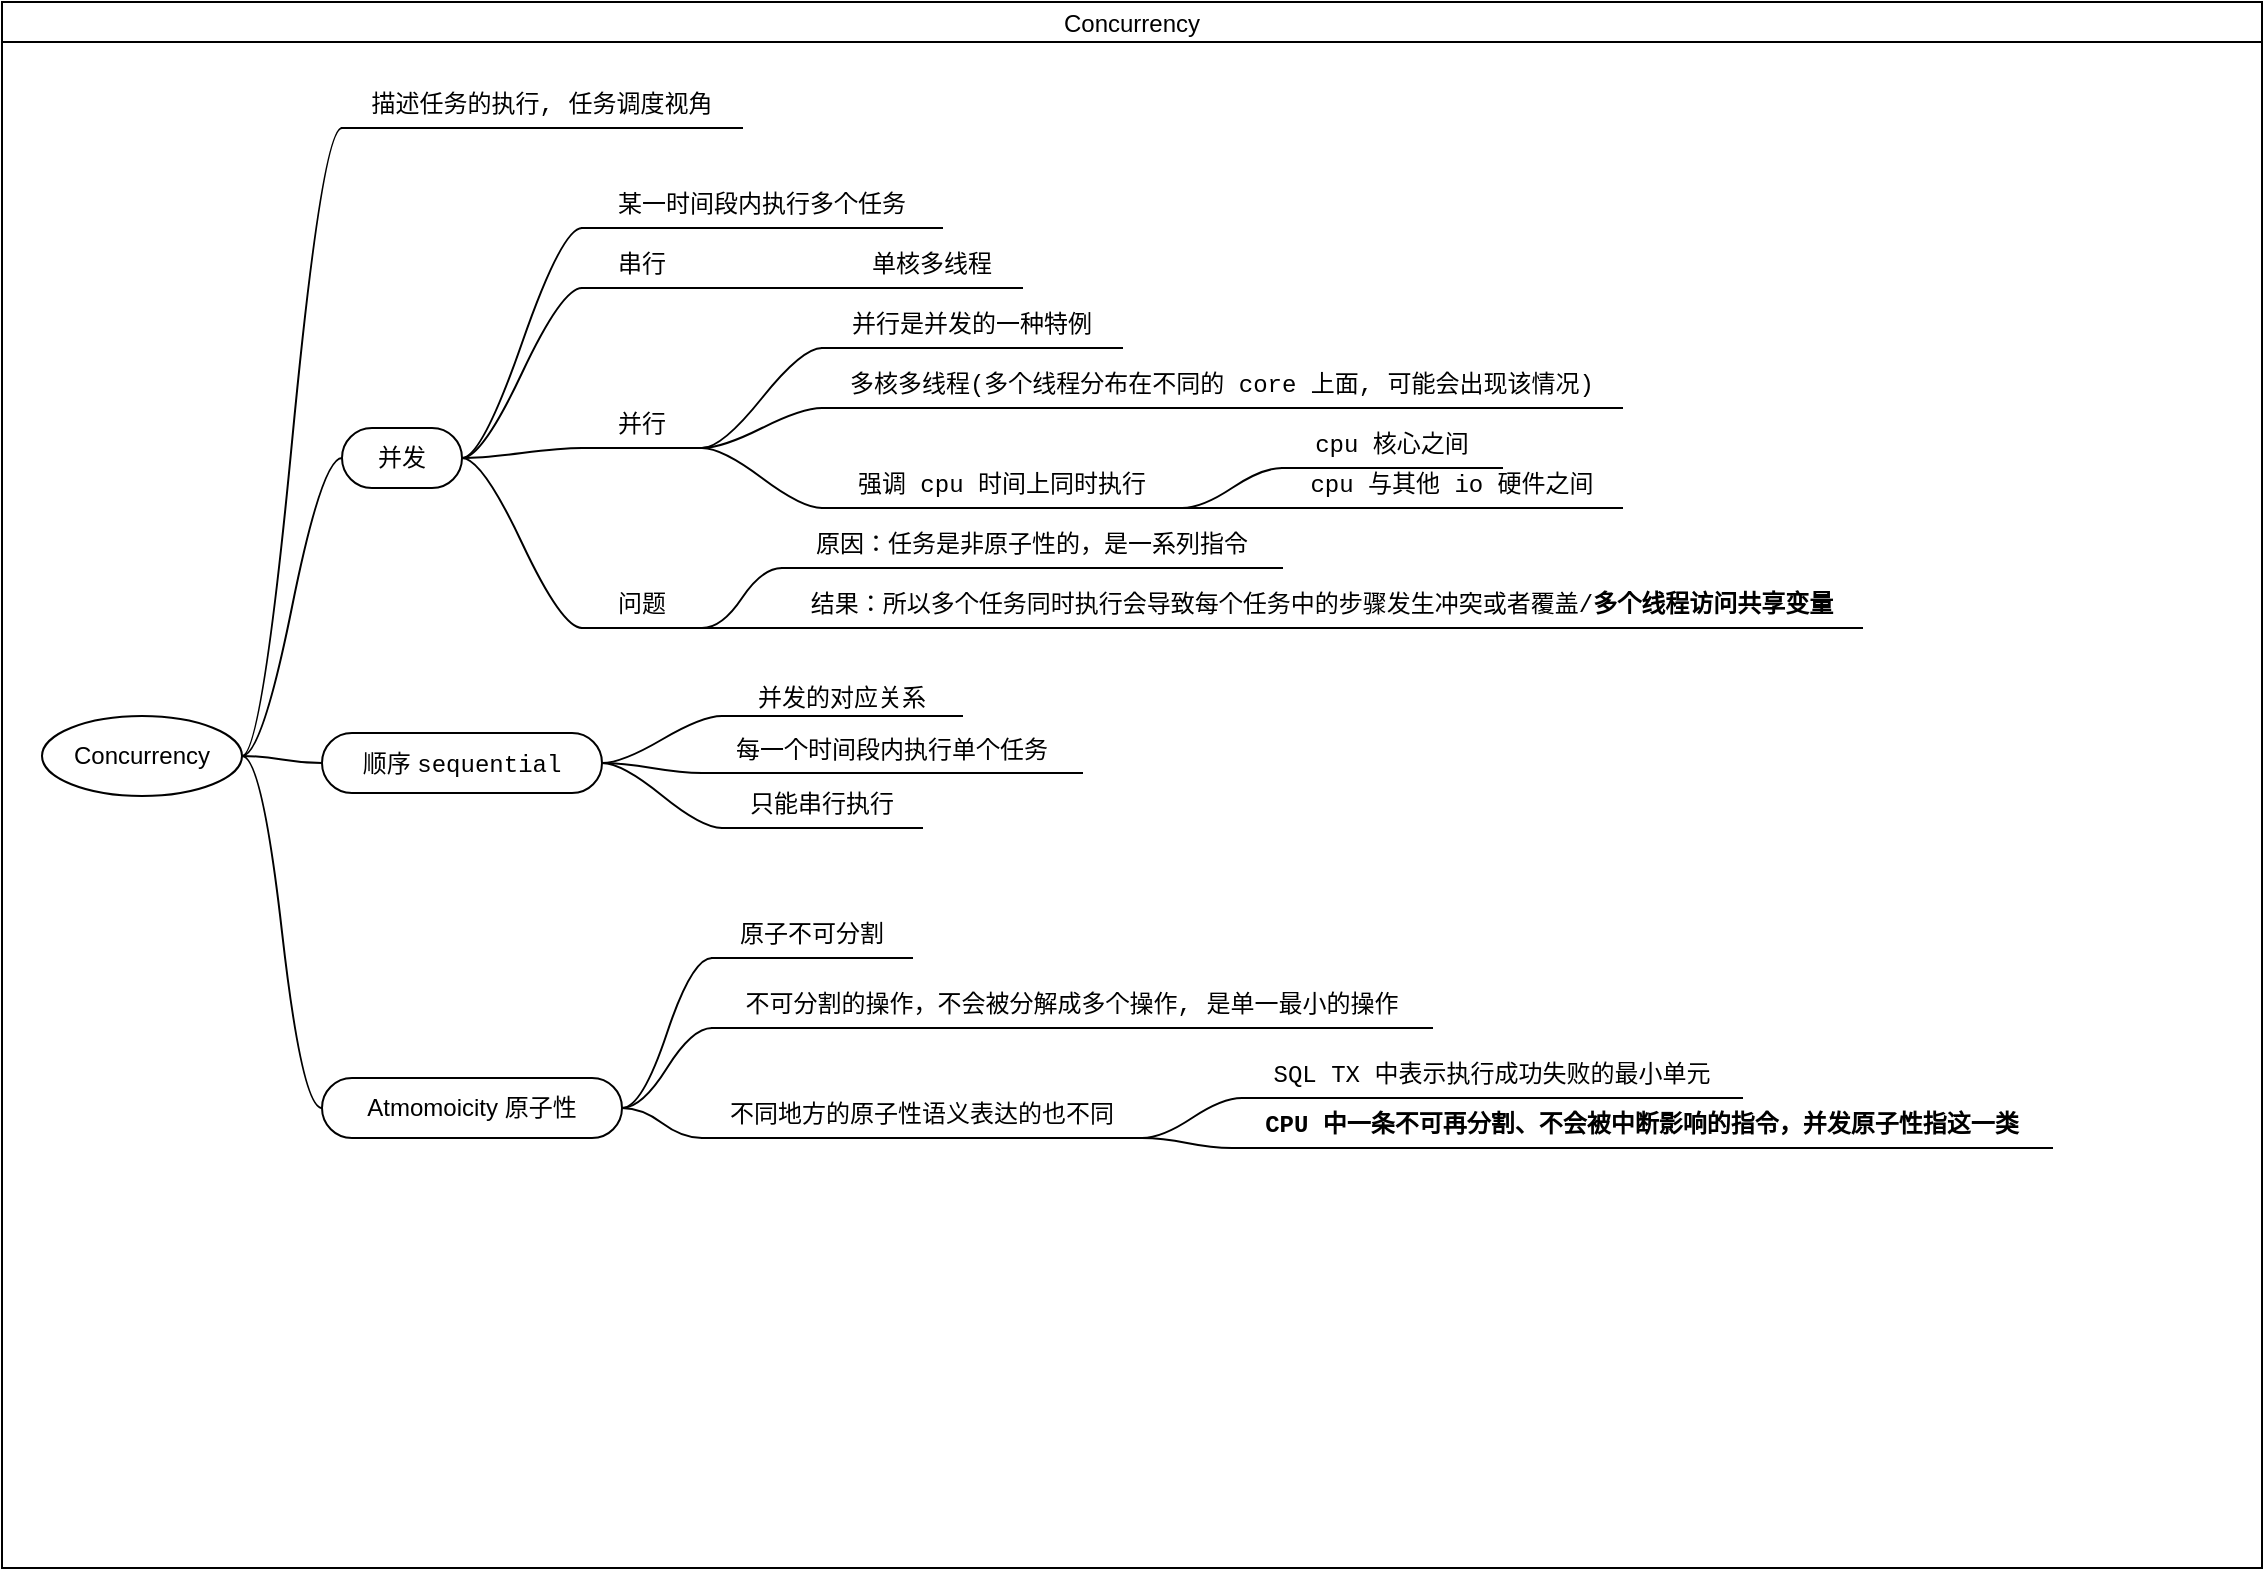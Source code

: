 <mxfile version="16.1.2" type="device" pages="2"><diagram id="rXS1irf4SJwAY1btE9op" name="Concurrency"><mxGraphModel dx="1106" dy="800" grid="1" gridSize="10" guides="1" tooltips="1" connect="1" arrows="1" fold="1" page="1" pageScale="1" pageWidth="1169" pageHeight="827" math="0" shadow="0"><root><mxCell id="0"/><mxCell id="1" parent="0"/><mxCell id="CkSzntCDOm6KkD8haUIH-1" value="Concurrency" style="swimlane;startSize=20;horizontal=1;containerType=tree;labelBackgroundColor=none;fontColor=default;fontSize=12;fontStyle=0" vertex="1" parent="1"><mxGeometry x="10" y="37" width="1130" height="783" as="geometry"/></mxCell><mxCell id="CkSzntCDOm6KkD8haUIH-2" value="" style="edgeStyle=entityRelationEdgeStyle;startArrow=none;endArrow=none;segment=10;curved=1;rounded=0;labelBackgroundColor=none;fontColor=default;fontSize=12;fontStyle=0" edge="1" parent="CkSzntCDOm6KkD8haUIH-1" source="CkSzntCDOm6KkD8haUIH-6" target="CkSzntCDOm6KkD8haUIH-7"><mxGeometry relative="1" as="geometry"/></mxCell><mxCell id="CkSzntCDOm6KkD8haUIH-4" value="" style="edgeStyle=entityRelationEdgeStyle;startArrow=none;endArrow=none;segment=10;curved=1;rounded=0;labelBackgroundColor=none;fontColor=default;fontSize=12;fontStyle=0" edge="1" parent="CkSzntCDOm6KkD8haUIH-1" source="CkSzntCDOm6KkD8haUIH-6" target="CkSzntCDOm6KkD8haUIH-9"><mxGeometry relative="1" as="geometry"/></mxCell><mxCell id="CkSzntCDOm6KkD8haUIH-6" value="&lt;span style=&quot;font-size: 12px;&quot;&gt;Concurrency&lt;/span&gt;" style="ellipse;whiteSpace=wrap;html=1;align=center;treeFolding=1;treeMoving=1;newEdgeStyle={&quot;edgeStyle&quot;:&quot;entityRelationEdgeStyle&quot;,&quot;startArrow&quot;:&quot;none&quot;,&quot;endArrow&quot;:&quot;none&quot;,&quot;segment&quot;:10,&quot;curved&quot;:1};labelBackgroundColor=none;fontColor=default;fontSize=12;fontStyle=0" vertex="1" parent="CkSzntCDOm6KkD8haUIH-1"><mxGeometry x="20" y="357" width="100" height="40" as="geometry"/></mxCell><mxCell id="CkSzntCDOm6KkD8haUIH-7" value="并发" style="whiteSpace=wrap;html=1;rounded=1;arcSize=50;align=center;verticalAlign=middle;strokeWidth=1;autosize=1;spacing=4;treeFolding=1;treeMoving=1;newEdgeStyle={&quot;edgeStyle&quot;:&quot;entityRelationEdgeStyle&quot;,&quot;startArrow&quot;:&quot;none&quot;,&quot;endArrow&quot;:&quot;none&quot;,&quot;segment&quot;:10,&quot;curved&quot;:1};labelBackgroundColor=none;fontColor=default;fontSize=12;fontStyle=0" vertex="1" parent="CkSzntCDOm6KkD8haUIH-1"><mxGeometry x="170" y="213" width="60" height="30" as="geometry"/></mxCell><mxCell id="CkSzntCDOm6KkD8haUIH-9" value="&lt;span style=&quot;font-size: 12px;&quot;&gt;Atmomoicity 原子性&lt;/span&gt;" style="whiteSpace=wrap;html=1;rounded=1;arcSize=50;align=center;verticalAlign=middle;strokeWidth=1;autosize=1;spacing=4;treeFolding=1;treeMoving=1;newEdgeStyle={&quot;edgeStyle&quot;:&quot;entityRelationEdgeStyle&quot;,&quot;startArrow&quot;:&quot;none&quot;,&quot;endArrow&quot;:&quot;none&quot;,&quot;segment&quot;:10,&quot;curved&quot;:1};labelBackgroundColor=none;fontColor=default;fontSize=12;fontStyle=0" vertex="1" parent="CkSzntCDOm6KkD8haUIH-1"><mxGeometry x="160" y="538" width="150" height="30" as="geometry"/></mxCell><mxCell id="ElvfNdYoaDVZG2uTHKyf-1" value="&lt;div style=&quot;font-family: menlo, monaco, &amp;quot;courier new&amp;quot;, monospace; line-height: 18px; font-size: 12px;&quot;&gt;描述任务的执行, 任务调度视角 &lt;/div&gt;" style="whiteSpace=wrap;html=1;shape=partialRectangle;top=0;left=0;bottom=1;right=0;points=[[0,1],[1,1]];fillColor=none;align=center;verticalAlign=bottom;routingCenterY=0.5;snapToPoint=1;recursiveResize=0;autosize=1;treeFolding=1;treeMoving=1;newEdgeStyle={&quot;edgeStyle&quot;:&quot;entityRelationEdgeStyle&quot;,&quot;startArrow&quot;:&quot;none&quot;,&quot;endArrow&quot;:&quot;none&quot;,&quot;segment&quot;:10,&quot;curved&quot;:1};labelBackgroundColor=none;fontColor=default;fontSize=12;fontStyle=0" vertex="1" parent="CkSzntCDOm6KkD8haUIH-1"><mxGeometry x="170" y="43" width="200" height="20" as="geometry"/></mxCell><mxCell id="ElvfNdYoaDVZG2uTHKyf-2" value="" style="edgeStyle=entityRelationEdgeStyle;startArrow=none;endArrow=none;segment=10;curved=1;rounded=0;exitX=1;exitY=0.5;exitDx=0;exitDy=0;labelBackgroundColor=none;fontColor=default;fontSize=12;fontStyle=0" edge="1" target="ElvfNdYoaDVZG2uTHKyf-1" parent="CkSzntCDOm6KkD8haUIH-1" source="CkSzntCDOm6KkD8haUIH-6"><mxGeometry relative="1" as="geometry"><mxPoint x="430" y="80" as="sourcePoint"/></mxGeometry></mxCell><mxCell id="ElvfNdYoaDVZG2uTHKyf-9" value="&lt;div style=&quot;font-family: menlo, monaco, &amp;quot;courier new&amp;quot;, monospace; line-height: 18px; font-size: 12px;&quot;&gt;原子不可分割 &lt;/div&gt;" style="whiteSpace=wrap;html=1;shape=partialRectangle;top=0;left=0;bottom=1;right=0;points=[[0,1],[1,1]];fillColor=none;align=center;verticalAlign=bottom;routingCenterY=0.5;snapToPoint=1;recursiveResize=0;autosize=1;treeFolding=1;treeMoving=1;newEdgeStyle={&quot;edgeStyle&quot;:&quot;entityRelationEdgeStyle&quot;,&quot;startArrow&quot;:&quot;none&quot;,&quot;endArrow&quot;:&quot;none&quot;,&quot;segment&quot;:10,&quot;curved&quot;:1};labelBackgroundColor=none;fontColor=default;fontSize=12;fontStyle=0" vertex="1" parent="CkSzntCDOm6KkD8haUIH-1"><mxGeometry x="355" y="458" width="100" height="20" as="geometry"/></mxCell><mxCell id="ElvfNdYoaDVZG2uTHKyf-10" value="" style="edgeStyle=entityRelationEdgeStyle;startArrow=none;endArrow=none;segment=10;curved=1;rounded=0;labelBackgroundColor=none;fontColor=default;fontSize=12;fontStyle=0" edge="1" target="ElvfNdYoaDVZG2uTHKyf-9" parent="CkSzntCDOm6KkD8haUIH-1" source="CkSzntCDOm6KkD8haUIH-9"><mxGeometry relative="1" as="geometry"><mxPoint x="500" y="513" as="sourcePoint"/></mxGeometry></mxCell><mxCell id="ElvfNdYoaDVZG2uTHKyf-11" value="" style="edgeStyle=entityRelationEdgeStyle;startArrow=none;endArrow=none;segment=10;curved=1;rounded=0;labelBackgroundColor=none;fontColor=default;fontSize=12;fontStyle=0" edge="1" target="ElvfNdYoaDVZG2uTHKyf-12" source="CkSzntCDOm6KkD8haUIH-9" parent="CkSzntCDOm6KkD8haUIH-1"><mxGeometry relative="1" as="geometry"><mxPoint x="530" y="520" as="sourcePoint"/></mxGeometry></mxCell><mxCell id="ElvfNdYoaDVZG2uTHKyf-12" value="&lt;div style=&quot;font-family: &amp;#34;menlo&amp;#34; , &amp;#34;monaco&amp;#34; , &amp;#34;courier new&amp;#34; , monospace ; line-height: 18px ; font-size: 12px&quot;&gt;&lt;div style=&quot;font-family: &amp;#34;menlo&amp;#34; , &amp;#34;monaco&amp;#34; , &amp;#34;courier new&amp;#34; , monospace ; line-height: 18px ; font-size: 12px&quot;&gt;不可分割的操作，&lt;span style=&quot;font-family: &amp;#34;menlo&amp;#34; , &amp;#34;monaco&amp;#34; , &amp;#34;courier new&amp;#34; , monospace ; font-size: 12px&quot;&gt;不会被分解成多个操作, 是单一最小的操作&lt;/span&gt;&lt;/div&gt;&lt;/div&gt;" style="whiteSpace=wrap;html=1;shape=partialRectangle;top=0;left=0;bottom=1;right=0;points=[[0,1],[1,1]];fillColor=none;align=center;verticalAlign=bottom;routingCenterY=0.5;snapToPoint=1;recursiveResize=0;autosize=1;treeFolding=1;treeMoving=1;newEdgeStyle={&quot;edgeStyle&quot;:&quot;entityRelationEdgeStyle&quot;,&quot;startArrow&quot;:&quot;none&quot;,&quot;endArrow&quot;:&quot;none&quot;,&quot;segment&quot;:10,&quot;curved&quot;:1};labelBackgroundColor=none;fontColor=default;fontSize=12;fontStyle=0" vertex="1" parent="CkSzntCDOm6KkD8haUIH-1"><mxGeometry x="355" y="493" width="360" height="20" as="geometry"/></mxCell><mxCell id="ElvfNdYoaDVZG2uTHKyf-15" value="" style="edgeStyle=entityRelationEdgeStyle;startArrow=none;endArrow=none;segment=10;curved=1;rounded=0;labelBackgroundColor=none;fontColor=default;fontSize=12;fontStyle=0" edge="1" target="ElvfNdYoaDVZG2uTHKyf-16" source="CkSzntCDOm6KkD8haUIH-9" parent="CkSzntCDOm6KkD8haUIH-1"><mxGeometry relative="1" as="geometry"><mxPoint x="530" y="520" as="sourcePoint"/></mxGeometry></mxCell><mxCell id="ElvfNdYoaDVZG2uTHKyf-16" value="&lt;div style=&quot;font-family: menlo, monaco, &amp;quot;courier new&amp;quot;, monospace; line-height: 18px; font-size: 12px;&quot;&gt;&lt;div style=&quot;font-family: menlo, monaco, &amp;quot;courier new&amp;quot;, monospace; line-height: 18px; font-size: 12px;&quot;&gt;不同地方的原子性语义表达的也不同&lt;/div&gt;&lt;/div&gt;" style="whiteSpace=wrap;html=1;shape=partialRectangle;top=0;left=0;bottom=1;right=0;points=[[0,1],[1,1]];fillColor=none;align=center;verticalAlign=bottom;routingCenterY=0.5;snapToPoint=1;recursiveResize=0;autosize=1;treeFolding=1;treeMoving=1;newEdgeStyle={&quot;edgeStyle&quot;:&quot;entityRelationEdgeStyle&quot;,&quot;startArrow&quot;:&quot;none&quot;,&quot;endArrow&quot;:&quot;none&quot;,&quot;segment&quot;:10,&quot;curved&quot;:1};labelBackgroundColor=none;fontColor=default;fontSize=12;fontStyle=0" vertex="1" parent="CkSzntCDOm6KkD8haUIH-1"><mxGeometry x="350" y="548" width="220" height="20" as="geometry"/></mxCell><mxCell id="ElvfNdYoaDVZG2uTHKyf-17" value="" style="edgeStyle=entityRelationEdgeStyle;startArrow=none;endArrow=none;segment=10;curved=1;rounded=0;labelBackgroundColor=none;fontColor=default;fontSize=12;fontStyle=0" edge="1" target="ElvfNdYoaDVZG2uTHKyf-18" source="ElvfNdYoaDVZG2uTHKyf-16" parent="CkSzntCDOm6KkD8haUIH-1"><mxGeometry relative="1" as="geometry"><mxPoint x="530" y="520" as="sourcePoint"/></mxGeometry></mxCell><mxCell id="ElvfNdYoaDVZG2uTHKyf-18" value="&lt;div style=&quot;font-family: menlo, monaco, &amp;quot;courier new&amp;quot;, monospace; line-height: 18px; font-size: 12px;&quot;&gt;&lt;div style=&quot;font-family: menlo, monaco, &amp;quot;courier new&amp;quot;, monospace; line-height: 18px; font-size: 12px;&quot;&gt;SQL TX 中表示执行成功失败的最小单元&lt;/div&gt;&lt;/div&gt;" style="whiteSpace=wrap;html=1;shape=partialRectangle;top=0;left=0;bottom=1;right=0;points=[[0,1],[1,1]];fillColor=none;align=center;verticalAlign=bottom;routingCenterY=0.5;snapToPoint=1;recursiveResize=0;autosize=1;treeFolding=1;treeMoving=1;newEdgeStyle={&quot;edgeStyle&quot;:&quot;entityRelationEdgeStyle&quot;,&quot;startArrow&quot;:&quot;none&quot;,&quot;endArrow&quot;:&quot;none&quot;,&quot;segment&quot;:10,&quot;curved&quot;:1};labelBackgroundColor=none;fontColor=default;fontSize=12;fontStyle=0" vertex="1" parent="CkSzntCDOm6KkD8haUIH-1"><mxGeometry x="620" y="528" width="250" height="20" as="geometry"/></mxCell><mxCell id="ElvfNdYoaDVZG2uTHKyf-19" value="" style="edgeStyle=entityRelationEdgeStyle;startArrow=none;endArrow=none;segment=10;curved=1;rounded=0;labelBackgroundColor=none;fontColor=default;fontSize=12;fontStyle=0" edge="1" target="ElvfNdYoaDVZG2uTHKyf-20" source="ElvfNdYoaDVZG2uTHKyf-16" parent="CkSzntCDOm6KkD8haUIH-1"><mxGeometry relative="1" as="geometry"><mxPoint x="800" y="555" as="sourcePoint"/></mxGeometry></mxCell><mxCell id="ElvfNdYoaDVZG2uTHKyf-20" value="&lt;div style=&quot;font-family: &amp;quot;menlo&amp;quot; , &amp;quot;monaco&amp;quot; , &amp;quot;courier new&amp;quot; , monospace ; line-height: 18px ; font-size: 12px&quot;&gt;&lt;div style=&quot;font-family: &amp;quot;menlo&amp;quot; , &amp;quot;monaco&amp;quot; , &amp;quot;courier new&amp;quot; , monospace ; line-height: 18px ; font-size: 12px&quot;&gt;&lt;span style=&quot;font-size: 12px&quot;&gt;CPU 中一条不可再分割、不会被中断影响的指令，并发原子性指这一类&lt;/span&gt;&lt;br style=&quot;font-size: 12px&quot;&gt;&lt;/div&gt;&lt;/div&gt;" style="whiteSpace=wrap;html=1;shape=partialRectangle;top=0;left=0;bottom=1;right=0;points=[[0,1],[1,1]];fillColor=none;align=center;verticalAlign=bottom;routingCenterY=0.5;snapToPoint=1;recursiveResize=0;autosize=1;treeFolding=1;treeMoving=1;newEdgeStyle={&quot;edgeStyle&quot;:&quot;entityRelationEdgeStyle&quot;,&quot;startArrow&quot;:&quot;none&quot;,&quot;endArrow&quot;:&quot;none&quot;,&quot;segment&quot;:10,&quot;curved&quot;:1};labelBackgroundColor=none;fontColor=default;fontSize=12;fontStyle=1" vertex="1" parent="CkSzntCDOm6KkD8haUIH-1"><mxGeometry x="615" y="553" width="410" height="20" as="geometry"/></mxCell><mxCell id="ElvfNdYoaDVZG2uTHKyf-21" value="" style="edgeStyle=entityRelationEdgeStyle;startArrow=none;endArrow=none;segment=10;curved=1;rounded=0;labelBackgroundColor=none;fontColor=default;fontSize=12;fontStyle=0" edge="1" target="ElvfNdYoaDVZG2uTHKyf-22" source="CkSzntCDOm6KkD8haUIH-7" parent="CkSzntCDOm6KkD8haUIH-1"><mxGeometry relative="1" as="geometry"><mxPoint x="460" y="112" as="sourcePoint"/></mxGeometry></mxCell><mxCell id="ElvfNdYoaDVZG2uTHKyf-22" value="&lt;div style=&quot;font-family: menlo, monaco, &amp;quot;courier new&amp;quot;, monospace; line-height: 18px; font-size: 12px;&quot;&gt;&lt;div style=&quot;font-family: menlo, monaco, &amp;quot;courier new&amp;quot;, monospace; line-height: 18px; font-size: 12px;&quot;&gt;&lt;div style=&quot;font-family: menlo, monaco, &amp;quot;courier new&amp;quot;, monospace; line-height: 18px; font-size: 12px;&quot;&gt;&lt;div style=&quot;font-family: menlo, monaco, &amp;quot;courier new&amp;quot;, monospace; line-height: 18px; font-size: 12px;&quot;&gt;某一时间段内执行多个任务&lt;/div&gt;&lt;/div&gt;&lt;/div&gt;&lt;/div&gt;" style="whiteSpace=wrap;html=1;shape=partialRectangle;top=0;left=0;bottom=1;right=0;points=[[0,1],[1,1]];fillColor=none;align=center;verticalAlign=bottom;routingCenterY=0.5;snapToPoint=1;recursiveResize=0;autosize=1;treeFolding=1;treeMoving=1;newEdgeStyle={&quot;edgeStyle&quot;:&quot;entityRelationEdgeStyle&quot;,&quot;startArrow&quot;:&quot;none&quot;,&quot;endArrow&quot;:&quot;none&quot;,&quot;segment&quot;:10,&quot;curved&quot;:1};labelBackgroundColor=none;fontColor=default;fontSize=12;fontStyle=0" vertex="1" parent="CkSzntCDOm6KkD8haUIH-1"><mxGeometry x="290" y="93" width="180" height="20" as="geometry"/></mxCell><mxCell id="ElvfNdYoaDVZG2uTHKyf-23" value="" style="edgeStyle=entityRelationEdgeStyle;startArrow=none;endArrow=none;segment=10;curved=1;rounded=0;labelBackgroundColor=none;fontColor=default;fontSize=12;fontStyle=0" edge="1" target="ElvfNdYoaDVZG2uTHKyf-24" source="CkSzntCDOm6KkD8haUIH-7" parent="CkSzntCDOm6KkD8haUIH-1"><mxGeometry relative="1" as="geometry"><mxPoint x="460" y="112" as="sourcePoint"/></mxGeometry></mxCell><mxCell id="ElvfNdYoaDVZG2uTHKyf-24" value="&lt;div style=&quot;font-family: menlo, monaco, &amp;quot;courier new&amp;quot;, monospace; line-height: 18px; font-size: 12px;&quot;&gt;&lt;div style=&quot;font-family: menlo, monaco, &amp;quot;courier new&amp;quot;, monospace; line-height: 18px; font-size: 12px;&quot;&gt;&lt;div style=&quot;font-family: menlo, monaco, &amp;quot;courier new&amp;quot;, monospace; line-height: 18px; font-size: 12px;&quot;&gt;&lt;div style=&quot;font-family: menlo, monaco, &amp;quot;courier new&amp;quot;, monospace; line-height: 18px; font-size: 12px;&quot;&gt; 并行&lt;/div&gt;&lt;/div&gt;&lt;/div&gt;&lt;/div&gt;" style="whiteSpace=wrap;html=1;shape=partialRectangle;top=0;left=0;bottom=1;right=0;points=[[0,1],[1,1]];fillColor=none;align=center;verticalAlign=bottom;routingCenterY=0.5;snapToPoint=1;recursiveResize=0;autosize=1;treeFolding=1;treeMoving=1;newEdgeStyle={&quot;edgeStyle&quot;:&quot;entityRelationEdgeStyle&quot;,&quot;startArrow&quot;:&quot;none&quot;,&quot;endArrow&quot;:&quot;none&quot;,&quot;segment&quot;:10,&quot;curved&quot;:1};labelBackgroundColor=none;fontColor=default;fontSize=12;fontStyle=0" vertex="1" parent="CkSzntCDOm6KkD8haUIH-1"><mxGeometry x="290" y="203" width="60" height="20" as="geometry"/></mxCell><mxCell id="ElvfNdYoaDVZG2uTHKyf-25" value="" style="edgeStyle=entityRelationEdgeStyle;startArrow=none;endArrow=none;segment=10;curved=1;rounded=0;labelBackgroundColor=none;fontColor=default;fontSize=12;fontStyle=0" edge="1" target="ElvfNdYoaDVZG2uTHKyf-26" source="ElvfNdYoaDVZG2uTHKyf-24" parent="CkSzntCDOm6KkD8haUIH-1"><mxGeometry relative="1" as="geometry"><mxPoint x="460" y="112" as="sourcePoint"/></mxGeometry></mxCell><mxCell id="ElvfNdYoaDVZG2uTHKyf-26" value="&lt;div style=&quot;font-family: menlo, monaco, &amp;quot;courier new&amp;quot;, monospace; line-height: 18px; font-size: 12px;&quot;&gt;&lt;div style=&quot;font-family: menlo, monaco, &amp;quot;courier new&amp;quot;, monospace; line-height: 18px; font-size: 12px;&quot;&gt;&lt;div style=&quot;font-family: menlo, monaco, &amp;quot;courier new&amp;quot;, monospace; line-height: 18px; font-size: 12px;&quot;&gt;&lt;div style=&quot;font-family: menlo, monaco, &amp;quot;courier new&amp;quot;, monospace; line-height: 18px; font-size: 12px;&quot;&gt; 并行是并发的一种特例&lt;/div&gt;&lt;/div&gt;&lt;/div&gt;&lt;/div&gt;" style="whiteSpace=wrap;html=1;shape=partialRectangle;top=0;left=0;bottom=1;right=0;points=[[0,1],[1,1]];fillColor=none;align=center;verticalAlign=bottom;routingCenterY=0.5;snapToPoint=1;recursiveResize=0;autosize=1;treeFolding=1;treeMoving=1;newEdgeStyle={&quot;edgeStyle&quot;:&quot;entityRelationEdgeStyle&quot;,&quot;startArrow&quot;:&quot;none&quot;,&quot;endArrow&quot;:&quot;none&quot;,&quot;segment&quot;:10,&quot;curved&quot;:1};labelBackgroundColor=none;fontColor=default;fontSize=12;fontStyle=0" vertex="1" parent="CkSzntCDOm6KkD8haUIH-1"><mxGeometry x="410" y="153" width="150" height="20" as="geometry"/></mxCell><mxCell id="ElvfNdYoaDVZG2uTHKyf-27" value="" style="edgeStyle=entityRelationEdgeStyle;startArrow=none;endArrow=none;segment=10;curved=1;rounded=0;labelBackgroundColor=none;fontColor=default;fontSize=12;fontStyle=0" edge="1" target="ElvfNdYoaDVZG2uTHKyf-28" source="CkSzntCDOm6KkD8haUIH-6" parent="CkSzntCDOm6KkD8haUIH-1"><mxGeometry relative="1" as="geometry"><mxPoint x="300" y="432" as="sourcePoint"/></mxGeometry></mxCell><mxCell id="ElvfNdYoaDVZG2uTHKyf-28" value="顺序&amp;nbsp;&lt;span style=&quot;font-family: menlo, monaco, &amp;quot;courier new&amp;quot;, monospace; font-size: 12px;&quot;&gt;sequential&lt;/span&gt;" style="whiteSpace=wrap;html=1;rounded=1;arcSize=50;align=center;verticalAlign=middle;strokeWidth=1;autosize=1;spacing=4;treeFolding=1;treeMoving=1;newEdgeStyle={&quot;edgeStyle&quot;:&quot;entityRelationEdgeStyle&quot;,&quot;startArrow&quot;:&quot;none&quot;,&quot;endArrow&quot;:&quot;none&quot;,&quot;segment&quot;:10,&quot;curved&quot;:1};labelBackgroundColor=none;fontColor=default;fontSize=12;fontStyle=0" vertex="1" parent="CkSzntCDOm6KkD8haUIH-1"><mxGeometry x="160" y="365.5" width="140" height="30" as="geometry"/></mxCell><mxCell id="ElvfNdYoaDVZG2uTHKyf-31" value="并发的对应关系" style="whiteSpace=wrap;html=1;shape=partialRectangle;top=0;left=0;bottom=1;right=0;points=[[0,1],[1,1]];fillColor=none;align=center;verticalAlign=bottom;routingCenterY=0.5;snapToPoint=1;recursiveResize=0;autosize=1;treeFolding=1;treeMoving=1;newEdgeStyle={&quot;edgeStyle&quot;:&quot;entityRelationEdgeStyle&quot;,&quot;startArrow&quot;:&quot;none&quot;,&quot;endArrow&quot;:&quot;none&quot;,&quot;segment&quot;:10,&quot;curved&quot;:1};labelBackgroundColor=none;fontColor=default;fontSize=12;fontStyle=0" vertex="1" parent="CkSzntCDOm6KkD8haUIH-1"><mxGeometry x="360" y="337" width="120" height="20" as="geometry"/></mxCell><mxCell id="ElvfNdYoaDVZG2uTHKyf-32" value="" style="edgeStyle=entityRelationEdgeStyle;startArrow=none;endArrow=none;segment=10;curved=1;rounded=0;labelBackgroundColor=none;fontColor=default;fontSize=12;fontStyle=0" edge="1" target="ElvfNdYoaDVZG2uTHKyf-31" parent="CkSzntCDOm6KkD8haUIH-1" source="ElvfNdYoaDVZG2uTHKyf-28"><mxGeometry relative="1" as="geometry"><mxPoint x="510" y="298" as="sourcePoint"/></mxGeometry></mxCell><mxCell id="ElvfNdYoaDVZG2uTHKyf-35" value="" style="edgeStyle=entityRelationEdgeStyle;startArrow=none;endArrow=none;segment=10;curved=1;rounded=0;labelBackgroundColor=none;fontColor=default;fontSize=12;fontStyle=0" edge="1" target="ElvfNdYoaDVZG2uTHKyf-36" source="ElvfNdYoaDVZG2uTHKyf-28" parent="CkSzntCDOm6KkD8haUIH-1"><mxGeometry relative="1" as="geometry"><mxPoint x="540" y="305" as="sourcePoint"/></mxGeometry></mxCell><mxCell id="ElvfNdYoaDVZG2uTHKyf-36" value="&lt;div style=&quot;font-family: menlo, monaco, &amp;quot;courier new&amp;quot;, monospace; line-height: 18px; font-size: 12px;&quot;&gt;每一个时间段内执行单个任务&lt;/div&gt;" style="whiteSpace=wrap;html=1;shape=partialRectangle;top=0;left=0;bottom=1;right=0;points=[[0,1],[1,1]];fillColor=none;align=center;verticalAlign=bottom;routingCenterY=0.5;snapToPoint=1;recursiveResize=0;autosize=1;treeFolding=1;treeMoving=1;newEdgeStyle={&quot;edgeStyle&quot;:&quot;entityRelationEdgeStyle&quot;,&quot;startArrow&quot;:&quot;none&quot;,&quot;endArrow&quot;:&quot;none&quot;,&quot;segment&quot;:10,&quot;curved&quot;:1};labelBackgroundColor=none;fontColor=default;fontSize=12;fontStyle=0" vertex="1" parent="CkSzntCDOm6KkD8haUIH-1"><mxGeometry x="350" y="365.5" width="190" height="20" as="geometry"/></mxCell><mxCell id="ElvfNdYoaDVZG2uTHKyf-37" value="" style="edgeStyle=entityRelationEdgeStyle;startArrow=none;endArrow=none;segment=10;curved=1;rounded=0;labelBackgroundColor=none;fontColor=default;fontSize=12;fontStyle=0" edge="1" target="ElvfNdYoaDVZG2uTHKyf-38" source="ElvfNdYoaDVZG2uTHKyf-28" parent="CkSzntCDOm6KkD8haUIH-1"><mxGeometry relative="1" as="geometry"><mxPoint x="540" y="305" as="sourcePoint"/></mxGeometry></mxCell><mxCell id="ElvfNdYoaDVZG2uTHKyf-38" value="&lt;div style=&quot;font-family: menlo, monaco, &amp;quot;courier new&amp;quot;, monospace; line-height: 18px; font-size: 12px;&quot;&gt;&lt;div style=&quot;font-family: menlo, monaco, &amp;quot;courier new&amp;quot;, monospace; line-height: 18px; font-size: 12px;&quot;&gt;只能串行执行&lt;/div&gt;&lt;/div&gt;" style="whiteSpace=wrap;html=1;shape=partialRectangle;top=0;left=0;bottom=1;right=0;points=[[0,1],[1,1]];fillColor=none;align=center;verticalAlign=bottom;routingCenterY=0.5;snapToPoint=1;recursiveResize=0;autosize=1;treeFolding=1;treeMoving=1;newEdgeStyle={&quot;edgeStyle&quot;:&quot;entityRelationEdgeStyle&quot;,&quot;startArrow&quot;:&quot;none&quot;,&quot;endArrow&quot;:&quot;none&quot;,&quot;segment&quot;:10,&quot;curved&quot;:1};labelBackgroundColor=none;fontColor=default;fontSize=12;fontStyle=0" vertex="1" parent="CkSzntCDOm6KkD8haUIH-1"><mxGeometry x="360" y="393" width="100" height="20" as="geometry"/></mxCell><mxCell id="ElvfNdYoaDVZG2uTHKyf-39" value="" style="edgeStyle=entityRelationEdgeStyle;startArrow=none;endArrow=none;segment=10;curved=1;rounded=0;labelBackgroundColor=none;fontColor=default;fontSize=12;fontStyle=0" edge="1" target="ElvfNdYoaDVZG2uTHKyf-40" source="CkSzntCDOm6KkD8haUIH-7" parent="CkSzntCDOm6KkD8haUIH-1"><mxGeometry relative="1" as="geometry"><mxPoint x="460" y="112" as="sourcePoint"/></mxGeometry></mxCell><mxCell id="ElvfNdYoaDVZG2uTHKyf-40" value="&lt;div style=&quot;font-family: menlo, monaco, &amp;quot;courier new&amp;quot;, monospace; line-height: 18px; font-size: 12px;&quot;&gt;&lt;div style=&quot;font-family: menlo, monaco, &amp;quot;courier new&amp;quot;, monospace; line-height: 18px; font-size: 12px;&quot;&gt;&lt;div style=&quot;font-family: menlo, monaco, &amp;quot;courier new&amp;quot;, monospace; line-height: 18px; font-size: 12px;&quot;&gt;&lt;div style=&quot;font-family: menlo, monaco, &amp;quot;courier new&amp;quot;, monospace; line-height: 18px; font-size: 12px;&quot;&gt; 问题&lt;/div&gt;&lt;/div&gt;&lt;/div&gt;&lt;/div&gt;" style="whiteSpace=wrap;html=1;shape=partialRectangle;top=0;left=0;bottom=1;right=0;points=[[0,1],[1,1]];fillColor=none;align=center;verticalAlign=bottom;routingCenterY=0.5;snapToPoint=1;recursiveResize=0;autosize=1;treeFolding=1;treeMoving=1;newEdgeStyle={&quot;edgeStyle&quot;:&quot;entityRelationEdgeStyle&quot;,&quot;startArrow&quot;:&quot;none&quot;,&quot;endArrow&quot;:&quot;none&quot;,&quot;segment&quot;:10,&quot;curved&quot;:1};labelBackgroundColor=none;fontColor=default;fontSize=12;fontStyle=0" vertex="1" parent="CkSzntCDOm6KkD8haUIH-1"><mxGeometry x="290" y="293" width="60" height="20" as="geometry"/></mxCell><mxCell id="ElvfNdYoaDVZG2uTHKyf-41" value="" style="edgeStyle=entityRelationEdgeStyle;startArrow=none;endArrow=none;segment=10;curved=1;rounded=0;labelBackgroundColor=none;fontColor=default;fontSize=12;fontStyle=0" edge="1" target="ElvfNdYoaDVZG2uTHKyf-42" source="ElvfNdYoaDVZG2uTHKyf-40" parent="CkSzntCDOm6KkD8haUIH-1"><mxGeometry relative="1" as="geometry"><mxPoint x="460" y="112" as="sourcePoint"/></mxGeometry></mxCell><mxCell id="ElvfNdYoaDVZG2uTHKyf-42" value="&lt;div style=&quot;font-family: menlo, monaco, &amp;quot;courier new&amp;quot;, monospace; line-height: 18px; font-size: 12px;&quot;&gt;&lt;div style=&quot;font-family: menlo, monaco, &amp;quot;courier new&amp;quot;, monospace; line-height: 18px; font-size: 12px;&quot;&gt;&lt;div style=&quot;font-family: menlo, monaco, &amp;quot;courier new&amp;quot;, monospace; line-height: 18px; font-size: 12px;&quot;&gt;&lt;div style=&quot;font-family: menlo, monaco, &amp;quot;courier new&amp;quot;, monospace; line-height: 18px; font-size: 12px;&quot;&gt;原因：任务是非原子性的，是一系列指令&lt;/div&gt;&lt;/div&gt;&lt;/div&gt;&lt;/div&gt;" style="whiteSpace=wrap;html=1;shape=partialRectangle;top=0;left=0;bottom=1;right=0;points=[[0,1],[1,1]];fillColor=none;align=center;verticalAlign=bottom;routingCenterY=0.5;snapToPoint=1;recursiveResize=0;autosize=1;treeFolding=1;treeMoving=1;newEdgeStyle={&quot;edgeStyle&quot;:&quot;entityRelationEdgeStyle&quot;,&quot;startArrow&quot;:&quot;none&quot;,&quot;endArrow&quot;:&quot;none&quot;,&quot;segment&quot;:10,&quot;curved&quot;:1};labelBackgroundColor=none;fontColor=default;fontSize=12;fontStyle=0" vertex="1" parent="CkSzntCDOm6KkD8haUIH-1"><mxGeometry x="390" y="263" width="250" height="20" as="geometry"/></mxCell><mxCell id="ElvfNdYoaDVZG2uTHKyf-43" value="" style="edgeStyle=entityRelationEdgeStyle;startArrow=none;endArrow=none;segment=10;curved=1;rounded=0;labelBackgroundColor=none;fontColor=default;fontSize=12;fontStyle=0" edge="1" target="ElvfNdYoaDVZG2uTHKyf-44" source="ElvfNdYoaDVZG2uTHKyf-40" parent="CkSzntCDOm6KkD8haUIH-1"><mxGeometry relative="1" as="geometry"><mxPoint x="580" y="237" as="sourcePoint"/></mxGeometry></mxCell><mxCell id="ElvfNdYoaDVZG2uTHKyf-44" value="&lt;div style=&quot;font-family: &amp;#34;menlo&amp;#34; , &amp;#34;monaco&amp;#34; , &amp;#34;courier new&amp;#34; , monospace ; line-height: 18px ; font-size: 12px&quot;&gt;&lt;div style=&quot;font-family: &amp;#34;menlo&amp;#34; , &amp;#34;monaco&amp;#34; , &amp;#34;courier new&amp;#34; , monospace ; line-height: 18px ; font-size: 12px&quot;&gt;&lt;div style=&quot;font-family: &amp;#34;menlo&amp;#34; , &amp;#34;monaco&amp;#34; , &amp;#34;courier new&amp;#34; , monospace ; line-height: 18px ; font-size: 12px&quot;&gt;&lt;div style=&quot;font-family: &amp;#34;menlo&amp;#34; , &amp;#34;monaco&amp;#34; , &amp;#34;courier new&amp;#34; , monospace ; line-height: 18px ; font-size: 12px&quot;&gt;结果：所以多个任务同时执行会导致每个&lt;span style=&quot;font-size: 12px&quot;&gt;任务中&lt;/span&gt;的步骤发生冲突或者覆盖/&lt;b&gt;多个线程访问共享变量&lt;/b&gt;&lt;br style=&quot;font-size: 12px&quot;&gt;&lt;/div&gt;&lt;/div&gt;&lt;/div&gt;&lt;/div&gt;" style="whiteSpace=wrap;html=1;shape=partialRectangle;top=0;left=0;bottom=1;right=0;points=[[0,1],[1,1]];fillColor=none;align=center;verticalAlign=bottom;routingCenterY=0.5;snapToPoint=1;recursiveResize=0;autosize=1;treeFolding=1;treeMoving=1;newEdgeStyle={&quot;edgeStyle&quot;:&quot;entityRelationEdgeStyle&quot;,&quot;startArrow&quot;:&quot;none&quot;,&quot;endArrow&quot;:&quot;none&quot;,&quot;segment&quot;:10,&quot;curved&quot;:1};labelBackgroundColor=none;fontColor=default;fontSize=12;fontStyle=0" vertex="1" parent="CkSzntCDOm6KkD8haUIH-1"><mxGeometry x="390" y="293" width="540" height="20" as="geometry"/></mxCell><mxCell id="ElvfNdYoaDVZG2uTHKyf-45" value="" style="edgeStyle=entityRelationEdgeStyle;startArrow=none;endArrow=none;segment=10;curved=1;rounded=0;labelBackgroundColor=none;fontColor=default;fontSize=12;fontStyle=0" edge="1" target="ElvfNdYoaDVZG2uTHKyf-46" source="CkSzntCDOm6KkD8haUIH-7" parent="CkSzntCDOm6KkD8haUIH-1"><mxGeometry relative="1" as="geometry"><mxPoint x="460" y="175" as="sourcePoint"/></mxGeometry></mxCell><mxCell id="ElvfNdYoaDVZG2uTHKyf-46" value="&lt;div style=&quot;font-family: menlo, monaco, &amp;quot;courier new&amp;quot;, monospace; line-height: 18px; font-size: 12px;&quot;&gt;&lt;div style=&quot;font-family: menlo, monaco, &amp;quot;courier new&amp;quot;, monospace; line-height: 18px; font-size: 12px;&quot;&gt;&lt;div style=&quot;font-family: menlo, monaco, &amp;quot;courier new&amp;quot;, monospace; line-height: 18px; font-size: 12px;&quot;&gt;&lt;div style=&quot;font-family: menlo, monaco, &amp;quot;courier new&amp;quot;, monospace; line-height: 18px; font-size: 12px;&quot;&gt;串行&lt;/div&gt;&lt;/div&gt;&lt;/div&gt;&lt;/div&gt;" style="whiteSpace=wrap;html=1;shape=partialRectangle;top=0;left=0;bottom=1;right=0;points=[[0,1],[1,1]];fillColor=none;align=center;verticalAlign=bottom;routingCenterY=0.5;snapToPoint=1;recursiveResize=0;autosize=1;treeFolding=1;treeMoving=1;newEdgeStyle={&quot;edgeStyle&quot;:&quot;entityRelationEdgeStyle&quot;,&quot;startArrow&quot;:&quot;none&quot;,&quot;endArrow&quot;:&quot;none&quot;,&quot;segment&quot;:10,&quot;curved&quot;:1};labelBackgroundColor=none;fontColor=default;fontSize=12;fontStyle=0" vertex="1" parent="CkSzntCDOm6KkD8haUIH-1"><mxGeometry x="290" y="123" width="60" height="20" as="geometry"/></mxCell><mxCell id="ElvfNdYoaDVZG2uTHKyf-47" value="" style="edgeStyle=entityRelationEdgeStyle;startArrow=none;endArrow=none;segment=10;curved=1;rounded=0;labelBackgroundColor=none;fontColor=default;fontSize=12;fontStyle=0" edge="1" target="ElvfNdYoaDVZG2uTHKyf-48" source="ElvfNdYoaDVZG2uTHKyf-46" parent="CkSzntCDOm6KkD8haUIH-1"><mxGeometry relative="1" as="geometry"><mxPoint x="460" y="175" as="sourcePoint"/></mxGeometry></mxCell><mxCell id="ElvfNdYoaDVZG2uTHKyf-48" value="&lt;div style=&quot;font-family: menlo, monaco, &amp;quot;courier new&amp;quot;, monospace; line-height: 18px; font-size: 12px;&quot;&gt;&lt;div style=&quot;font-family: menlo, monaco, &amp;quot;courier new&amp;quot;, monospace; line-height: 18px; font-size: 12px;&quot;&gt;&lt;div style=&quot;font-family: menlo, monaco, &amp;quot;courier new&amp;quot;, monospace; line-height: 18px; font-size: 12px;&quot;&gt;&lt;div style=&quot;font-family: menlo, monaco, &amp;quot;courier new&amp;quot;, monospace; line-height: 18px; font-size: 12px;&quot;&gt;&lt;div style=&quot;font-family: menlo, monaco, &amp;quot;courier new&amp;quot;, monospace; line-height: 18px; font-size: 12px;&quot;&gt;单核多线程&lt;/div&gt;&lt;/div&gt;&lt;/div&gt;&lt;/div&gt;&lt;/div&gt;" style="whiteSpace=wrap;html=1;shape=partialRectangle;top=0;left=0;bottom=1;right=0;points=[[0,1],[1,1]];fillColor=none;align=center;verticalAlign=bottom;routingCenterY=0.5;snapToPoint=1;recursiveResize=0;autosize=1;treeFolding=1;treeMoving=1;newEdgeStyle={&quot;edgeStyle&quot;:&quot;entityRelationEdgeStyle&quot;,&quot;startArrow&quot;:&quot;none&quot;,&quot;endArrow&quot;:&quot;none&quot;,&quot;segment&quot;:10,&quot;curved&quot;:1};labelBackgroundColor=none;fontColor=default;fontSize=12;fontStyle=0" vertex="1" parent="CkSzntCDOm6KkD8haUIH-1"><mxGeometry x="420" y="123" width="90" height="20" as="geometry"/></mxCell><mxCell id="ElvfNdYoaDVZG2uTHKyf-49" value="" style="edgeStyle=entityRelationEdgeStyle;startArrow=none;endArrow=none;segment=10;curved=1;rounded=0;labelBackgroundColor=none;fontColor=default;fontSize=12;fontStyle=0" edge="1" target="ElvfNdYoaDVZG2uTHKyf-50" source="ElvfNdYoaDVZG2uTHKyf-24" parent="CkSzntCDOm6KkD8haUIH-1"><mxGeometry relative="1" as="geometry"><mxPoint x="580" y="220" as="sourcePoint"/></mxGeometry></mxCell><mxCell id="ElvfNdYoaDVZG2uTHKyf-50" value="&lt;div style=&quot;font-family: menlo, monaco, &amp;quot;courier new&amp;quot;, monospace; line-height: 18px; font-size: 12px;&quot;&gt;&lt;div style=&quot;font-family: menlo, monaco, &amp;quot;courier new&amp;quot;, monospace; line-height: 18px; font-size: 12px;&quot;&gt;&lt;div style=&quot;font-family: menlo, monaco, &amp;quot;courier new&amp;quot;, monospace; line-height: 18px; font-size: 12px;&quot;&gt;&lt;div style=&quot;font-family: menlo, monaco, &amp;quot;courier new&amp;quot;, monospace; line-height: 18px; font-size: 12px;&quot;&gt;&lt;div style=&quot;font-family: menlo, monaco, &amp;quot;courier new&amp;quot;, monospace; line-height: 18px; font-size: 12px;&quot;&gt;多核多线程(多个线程分布在不同的 core 上面, 可能会出现该情况)&lt;/div&gt;&lt;/div&gt;&lt;/div&gt;&lt;/div&gt;&lt;/div&gt;" style="whiteSpace=wrap;html=1;shape=partialRectangle;top=0;left=0;bottom=1;right=0;points=[[0,1],[1,1]];fillColor=none;align=center;verticalAlign=bottom;routingCenterY=0.5;snapToPoint=1;recursiveResize=0;autosize=1;treeFolding=1;treeMoving=1;newEdgeStyle={&quot;edgeStyle&quot;:&quot;entityRelationEdgeStyle&quot;,&quot;startArrow&quot;:&quot;none&quot;,&quot;endArrow&quot;:&quot;none&quot;,&quot;segment&quot;:10,&quot;curved&quot;:1};labelBackgroundColor=none;fontColor=default;fontSize=12;fontStyle=0" vertex="1" parent="CkSzntCDOm6KkD8haUIH-1"><mxGeometry x="410" y="183" width="400" height="20" as="geometry"/></mxCell><mxCell id="ElvfNdYoaDVZG2uTHKyf-51" value="" style="edgeStyle=entityRelationEdgeStyle;startArrow=none;endArrow=none;segment=10;curved=1;rounded=0;labelBackgroundColor=none;fontColor=default;fontSize=12;fontStyle=0" edge="1" target="ElvfNdYoaDVZG2uTHKyf-52" source="ElvfNdYoaDVZG2uTHKyf-24" parent="CkSzntCDOm6KkD8haUIH-1"><mxGeometry relative="1" as="geometry"><mxPoint x="580" y="220" as="sourcePoint"/></mxGeometry></mxCell><mxCell id="ElvfNdYoaDVZG2uTHKyf-52" value="&lt;div style=&quot;font-family: menlo, monaco, &amp;quot;courier new&amp;quot;, monospace; line-height: 18px; font-size: 12px;&quot;&gt;&lt;div style=&quot;font-family: menlo, monaco, &amp;quot;courier new&amp;quot;, monospace; line-height: 18px; font-size: 12px;&quot;&gt;&lt;div style=&quot;font-family: menlo, monaco, &amp;quot;courier new&amp;quot;, monospace; line-height: 18px; font-size: 12px;&quot;&gt;&lt;div style=&quot;font-family: menlo, monaco, &amp;quot;courier new&amp;quot;, monospace; line-height: 18px; font-size: 12px;&quot;&gt;&lt;div style=&quot;font-family: menlo, monaco, &amp;quot;courier new&amp;quot;, monospace; line-height: 18px; font-size: 12px;&quot;&gt;&lt;div style=&quot;font-family: menlo, monaco, &amp;quot;courier new&amp;quot;, monospace; line-height: 18px; font-size: 12px;&quot;&gt;强调 cpu 时间上同时执行&lt;/div&gt;&lt;/div&gt;&lt;/div&gt;&lt;/div&gt;&lt;/div&gt;&lt;/div&gt;" style="whiteSpace=wrap;html=1;shape=partialRectangle;top=0;left=0;bottom=1;right=0;points=[[0,1],[1,1]];fillColor=none;align=center;verticalAlign=bottom;routingCenterY=0.5;snapToPoint=1;recursiveResize=0;autosize=1;treeFolding=1;treeMoving=1;newEdgeStyle={&quot;edgeStyle&quot;:&quot;entityRelationEdgeStyle&quot;,&quot;startArrow&quot;:&quot;none&quot;,&quot;endArrow&quot;:&quot;none&quot;,&quot;segment&quot;:10,&quot;curved&quot;:1};labelBackgroundColor=none;fontColor=default;fontSize=12;fontStyle=0" vertex="1" parent="CkSzntCDOm6KkD8haUIH-1"><mxGeometry x="410" y="233" width="180" height="20" as="geometry"/></mxCell><mxCell id="ElvfNdYoaDVZG2uTHKyf-53" value="" style="edgeStyle=entityRelationEdgeStyle;startArrow=none;endArrow=none;segment=10;curved=1;rounded=0;labelBackgroundColor=none;fontColor=default;fontSize=12;fontStyle=0" edge="1" target="ElvfNdYoaDVZG2uTHKyf-54" source="ElvfNdYoaDVZG2uTHKyf-52" parent="CkSzntCDOm6KkD8haUIH-1"><mxGeometry relative="1" as="geometry"><mxPoint x="580" y="220" as="sourcePoint"/></mxGeometry></mxCell><mxCell id="ElvfNdYoaDVZG2uTHKyf-54" value="&lt;div style=&quot;font-family: menlo, monaco, &amp;quot;courier new&amp;quot;, monospace; line-height: 18px; font-size: 12px;&quot;&gt;&lt;div style=&quot;font-family: menlo, monaco, &amp;quot;courier new&amp;quot;, monospace; line-height: 18px; font-size: 12px;&quot;&gt;&lt;div style=&quot;font-family: menlo, monaco, &amp;quot;courier new&amp;quot;, monospace; line-height: 18px; font-size: 12px;&quot;&gt;&lt;div style=&quot;font-family: menlo, monaco, &amp;quot;courier new&amp;quot;, monospace; line-height: 18px; font-size: 12px;&quot;&gt;&lt;div style=&quot;font-family: menlo, monaco, &amp;quot;courier new&amp;quot;, monospace; line-height: 18px; font-size: 12px;&quot;&gt;&lt;div style=&quot;font-family: menlo, monaco, &amp;quot;courier new&amp;quot;, monospace; line-height: 18px; font-size: 12px;&quot;&gt;&lt;div style=&quot;font-family: menlo, monaco, &amp;quot;courier new&amp;quot;, monospace; line-height: 18px; font-size: 12px;&quot;&gt;cpu 核心之间&lt;/div&gt;&lt;/div&gt;&lt;/div&gt;&lt;/div&gt;&lt;/div&gt;&lt;/div&gt;&lt;/div&gt;" style="whiteSpace=wrap;html=1;shape=partialRectangle;top=0;left=0;bottom=1;right=0;points=[[0,1],[1,1]];fillColor=none;align=center;verticalAlign=bottom;routingCenterY=0.5;snapToPoint=1;recursiveResize=0;autosize=1;treeFolding=1;treeMoving=1;newEdgeStyle={&quot;edgeStyle&quot;:&quot;entityRelationEdgeStyle&quot;,&quot;startArrow&quot;:&quot;none&quot;,&quot;endArrow&quot;:&quot;none&quot;,&quot;segment&quot;:10,&quot;curved&quot;:1};labelBackgroundColor=none;fontColor=default;fontSize=12;fontStyle=0" vertex="1" parent="CkSzntCDOm6KkD8haUIH-1"><mxGeometry x="640" y="213" width="110" height="20" as="geometry"/></mxCell><mxCell id="ElvfNdYoaDVZG2uTHKyf-55" value="" style="edgeStyle=entityRelationEdgeStyle;startArrow=none;endArrow=none;segment=10;curved=1;rounded=0;labelBackgroundColor=none;fontColor=default;fontSize=12;fontStyle=0" edge="1" target="ElvfNdYoaDVZG2uTHKyf-56" source="ElvfNdYoaDVZG2uTHKyf-52" parent="CkSzntCDOm6KkD8haUIH-1"><mxGeometry relative="1" as="geometry"><mxPoint x="905" y="250" as="sourcePoint"/></mxGeometry></mxCell><mxCell id="ElvfNdYoaDVZG2uTHKyf-56" value="&lt;div style=&quot;font-family: menlo, monaco, &amp;quot;courier new&amp;quot;, monospace; line-height: 18px; font-size: 12px;&quot;&gt;&lt;div style=&quot;font-family: menlo, monaco, &amp;quot;courier new&amp;quot;, monospace; line-height: 18px; font-size: 12px;&quot;&gt;&lt;div style=&quot;font-family: menlo, monaco, &amp;quot;courier new&amp;quot;, monospace; line-height: 18px; font-size: 12px;&quot;&gt;&lt;div style=&quot;font-family: menlo, monaco, &amp;quot;courier new&amp;quot;, monospace; line-height: 18px; font-size: 12px;&quot;&gt;&lt;div style=&quot;font-family: menlo, monaco, &amp;quot;courier new&amp;quot;, monospace; line-height: 18px; font-size: 12px;&quot;&gt;&lt;div style=&quot;font-family: menlo, monaco, &amp;quot;courier new&amp;quot;, monospace; line-height: 18px; font-size: 12px;&quot;&gt;&lt;div style=&quot;font-family: menlo, monaco, &amp;quot;courier new&amp;quot;, monospace; line-height: 18px; font-size: 12px;&quot;&gt;cpu 与其他 io 硬件之间&lt;/div&gt;&lt;/div&gt;&lt;/div&gt;&lt;/div&gt;&lt;/div&gt;&lt;/div&gt;&lt;/div&gt;" style="whiteSpace=wrap;html=1;shape=partialRectangle;top=0;left=0;bottom=1;right=0;points=[[0,1],[1,1]];fillColor=none;align=center;verticalAlign=bottom;routingCenterY=0.5;snapToPoint=1;recursiveResize=0;autosize=1;treeFolding=1;treeMoving=1;newEdgeStyle={&quot;edgeStyle&quot;:&quot;entityRelationEdgeStyle&quot;,&quot;startArrow&quot;:&quot;none&quot;,&quot;endArrow&quot;:&quot;none&quot;,&quot;segment&quot;:10,&quot;curved&quot;:1};labelBackgroundColor=none;fontColor=default;fontSize=12;fontStyle=0" vertex="1" parent="CkSzntCDOm6KkD8haUIH-1"><mxGeometry x="640" y="233" width="170" height="20" as="geometry"/></mxCell></root></mxGraphModel></diagram><diagram name="Lock" id="_cfdJNelaDTzCqXkBD93"><mxGraphModel dx="1106" dy="800" grid="1" gridSize="10" guides="1" tooltips="1" connect="1" arrows="1" fold="1" page="1" pageScale="1" pageWidth="1169" pageHeight="827" math="0" shadow="0"><root><mxCell id="pZG1qiqahTnzfeYhhChh-0"/><mxCell id="pZG1qiqahTnzfeYhhChh-1" parent="pZG1qiqahTnzfeYhhChh-0"/><mxCell id="pZG1qiqahTnzfeYhhChh-2" value="Lock" style="swimlane;startSize=20;horizontal=1;containerType=tree;fontColor=default;fontSize=12;" vertex="1" parent="pZG1qiqahTnzfeYhhChh-1"><mxGeometry x="20" y="19" width="1140" height="790" as="geometry"/></mxCell><mxCell id="pZG1qiqahTnzfeYhhChh-3" value="" style="edgeStyle=entityRelationEdgeStyle;startArrow=none;endArrow=none;segment=10;curved=1;rounded=0;fontColor=default;fontSize=12;" edge="1" parent="pZG1qiqahTnzfeYhhChh-2" source="pZG1qiqahTnzfeYhhChh-7" target="pZG1qiqahTnzfeYhhChh-8"><mxGeometry relative="1" as="geometry"/></mxCell><mxCell id="pZG1qiqahTnzfeYhhChh-4" value="" style="edgeStyle=entityRelationEdgeStyle;startArrow=none;endArrow=none;segment=10;curved=1;rounded=0;fontColor=default;fontSize=12;" edge="1" parent="pZG1qiqahTnzfeYhhChh-2" source="pZG1qiqahTnzfeYhhChh-7" target="pZG1qiqahTnzfeYhhChh-9"><mxGeometry relative="1" as="geometry"/></mxCell><mxCell id="pZG1qiqahTnzfeYhhChh-7" value="&lt;span style=&quot;font-weight: 700; font-size: 12px;&quot;&gt;Lock&lt;/span&gt;" style="ellipse;whiteSpace=wrap;html=1;align=center;treeFolding=1;treeMoving=1;newEdgeStyle={&quot;edgeStyle&quot;:&quot;entityRelationEdgeStyle&quot;,&quot;startArrow&quot;:&quot;none&quot;,&quot;endArrow&quot;:&quot;none&quot;,&quot;segment&quot;:10,&quot;curved&quot;:1};fontColor=default;fontSize=12;" vertex="1" parent="pZG1qiqahTnzfeYhhChh-2"><mxGeometry x="40" y="374" width="100" height="40" as="geometry"/></mxCell><mxCell id="pZG1qiqahTnzfeYhhChh-8" value="策略" style="whiteSpace=wrap;html=1;rounded=1;arcSize=50;align=center;verticalAlign=middle;strokeWidth=1;autosize=1;spacing=4;treeFolding=1;treeMoving=1;newEdgeStyle={&quot;edgeStyle&quot;:&quot;entityRelationEdgeStyle&quot;,&quot;startArrow&quot;:&quot;none&quot;,&quot;endArrow&quot;:&quot;none&quot;,&quot;segment&quot;:10,&quot;curved&quot;:1};fontColor=default;fontSize=12;" vertex="1" parent="pZG1qiqahTnzfeYhhChh-2"><mxGeometry x="244" y="175" width="60" height="30" as="geometry"/></mxCell><mxCell id="pZG1qiqahTnzfeYhhChh-9" value="锁住共享变量" style="whiteSpace=wrap;html=1;shape=partialRectangle;top=0;left=0;bottom=1;right=0;points=[[0,1],[1,1]];fillColor=none;align=center;verticalAlign=bottom;routingCenterY=0.5;snapToPoint=1;autosize=1;treeFolding=1;treeMoving=1;newEdgeStyle={&quot;edgeStyle&quot;:&quot;entityRelationEdgeStyle&quot;,&quot;startArrow&quot;:&quot;none&quot;,&quot;endArrow&quot;:&quot;none&quot;,&quot;segment&quot;:10,&quot;curved&quot;:1};fontColor=default;fontSize=12;" vertex="1" parent="pZG1qiqahTnzfeYhhChh-2"><mxGeometry x="234" y="60" width="100" height="20" as="geometry"/></mxCell><mxCell id="jTHqAc6ZjP4OtUiER59V-0" value="乐观锁" style="whiteSpace=wrap;html=1;shape=partialRectangle;top=0;left=0;bottom=1;right=0;points=[[0,1],[1,1]];fillColor=none;align=center;verticalAlign=bottom;routingCenterY=0.5;snapToPoint=1;recursiveResize=0;autosize=1;treeFolding=1;treeMoving=1;newEdgeStyle={&quot;edgeStyle&quot;:&quot;entityRelationEdgeStyle&quot;,&quot;startArrow&quot;:&quot;none&quot;,&quot;endArrow&quot;:&quot;none&quot;,&quot;segment&quot;:10,&quot;curved&quot;:1};labelBackgroundColor=none;fontSize=12;fontColor=default;" vertex="1" parent="pZG1qiqahTnzfeYhhChh-2"><mxGeometry x="360" y="130" width="70" height="20" as="geometry"/></mxCell><mxCell id="jTHqAc6ZjP4OtUiER59V-1" value="" style="edgeStyle=entityRelationEdgeStyle;startArrow=none;endArrow=none;segment=10;curved=1;rounded=0;labelBackgroundColor=none;fontSize=12;fontColor=default;" edge="1" target="jTHqAc6ZjP4OtUiER59V-0" parent="pZG1qiqahTnzfeYhhChh-2" source="pZG1qiqahTnzfeYhhChh-8"><mxGeometry relative="1" as="geometry"><mxPoint x="344" y="220" as="sourcePoint"/></mxGeometry></mxCell><mxCell id="jTHqAc6ZjP4OtUiER59V-2" value="" style="edgeStyle=entityRelationEdgeStyle;startArrow=none;endArrow=none;segment=10;curved=1;rounded=0;labelBackgroundColor=none;fontSize=12;fontColor=default;" edge="1" target="jTHqAc6ZjP4OtUiER59V-3" source="pZG1qiqahTnzfeYhhChh-8" parent="pZG1qiqahTnzfeYhhChh-2"><mxGeometry relative="1" as="geometry"><mxPoint x="324" y="210" as="sourcePoint"/></mxGeometry></mxCell><mxCell id="jTHqAc6ZjP4OtUiER59V-3" value="悲观锁" style="whiteSpace=wrap;html=1;shape=partialRectangle;top=0;left=0;bottom=1;right=0;points=[[0,1],[1,1]];fillColor=none;align=center;verticalAlign=bottom;routingCenterY=0.5;snapToPoint=1;recursiveResize=0;autosize=1;treeFolding=1;treeMoving=1;newEdgeStyle={&quot;edgeStyle&quot;:&quot;entityRelationEdgeStyle&quot;,&quot;startArrow&quot;:&quot;none&quot;,&quot;endArrow&quot;:&quot;none&quot;,&quot;segment&quot;:10,&quot;curved&quot;:1};labelBackgroundColor=none;fontSize=12;fontColor=default;" vertex="1" parent="pZG1qiqahTnzfeYhhChh-2"><mxGeometry x="360" y="394" width="70" height="20" as="geometry"/></mxCell><mxCell id="jTHqAc6ZjP4OtUiER59V-4" value="" style="edgeStyle=entityRelationEdgeStyle;startArrow=none;endArrow=none;segment=10;curved=1;rounded=0;labelBackgroundColor=none;fontSize=12;fontColor=default;" edge="1" target="jTHqAc6ZjP4OtUiER59V-5" source="jTHqAc6ZjP4OtUiER59V-3" parent="pZG1qiqahTnzfeYhhChh-2"><mxGeometry relative="1" as="geometry"><mxPoint x="324" y="210" as="sourcePoint"/></mxGeometry></mxCell><mxCell id="jTHqAc6ZjP4OtUiER59V-5" value="拿数据时候认为别人会修改" style="whiteSpace=wrap;html=1;shape=partialRectangle;top=0;left=0;bottom=1;right=0;points=[[0,1],[1,1]];fillColor=none;align=center;verticalAlign=bottom;routingCenterY=0.5;snapToPoint=1;recursiveResize=0;autosize=1;treeFolding=1;treeMoving=1;newEdgeStyle={&quot;edgeStyle&quot;:&quot;entityRelationEdgeStyle&quot;,&quot;startArrow&quot;:&quot;none&quot;,&quot;endArrow&quot;:&quot;none&quot;,&quot;segment&quot;:10,&quot;curved&quot;:1};labelBackgroundColor=none;fontSize=12;fontColor=default;" vertex="1" parent="pZG1qiqahTnzfeYhhChh-2"><mxGeometry x="470" y="375" width="180" height="20" as="geometry"/></mxCell><mxCell id="jTHqAc6ZjP4OtUiER59V-6" value="" style="edgeStyle=entityRelationEdgeStyle;startArrow=none;endArrow=none;segment=10;curved=1;rounded=0;labelBackgroundColor=none;fontSize=12;fontColor=default;" edge="1" target="jTHqAc6ZjP4OtUiER59V-7" source="jTHqAc6ZjP4OtUiER59V-3" parent="pZG1qiqahTnzfeYhhChh-2"><mxGeometry relative="1" as="geometry"><mxPoint x="479" y="250" as="sourcePoint"/></mxGeometry></mxCell><mxCell id="jTHqAc6ZjP4OtUiER59V-7" value="然后上锁" style="whiteSpace=wrap;html=1;shape=partialRectangle;top=0;left=0;bottom=1;right=0;points=[[0,1],[1,1]];fillColor=none;align=center;verticalAlign=bottom;routingCenterY=0.5;snapToPoint=1;recursiveResize=0;autosize=1;treeFolding=1;treeMoving=1;newEdgeStyle={&quot;edgeStyle&quot;:&quot;entityRelationEdgeStyle&quot;,&quot;startArrow&quot;:&quot;none&quot;,&quot;endArrow&quot;:&quot;none&quot;,&quot;segment&quot;:10,&quot;curved&quot;:1};labelBackgroundColor=none;fontSize=12;fontColor=default;" vertex="1" parent="pZG1qiqahTnzfeYhhChh-2"><mxGeometry x="470" y="414" width="80" height="20" as="geometry"/></mxCell><mxCell id="jTHqAc6ZjP4OtUiER59V-8" value="" style="edgeStyle=entityRelationEdgeStyle;startArrow=none;endArrow=none;segment=10;curved=1;rounded=0;labelBackgroundColor=none;fontSize=12;fontColor=default;" edge="1" target="jTHqAc6ZjP4OtUiER59V-9" source="jTHqAc6ZjP4OtUiER59V-0" parent="pZG1qiqahTnzfeYhhChh-2"><mxGeometry relative="1" as="geometry"><mxPoint x="324" y="210" as="sourcePoint"/></mxGeometry></mxCell><mxCell id="jTHqAc6ZjP4OtUiER59V-9" value="拿数据时候认为别人不会修改" style="whiteSpace=wrap;html=1;shape=partialRectangle;top=0;left=0;bottom=1;right=0;points=[[0,1],[1,1]];fillColor=none;align=center;verticalAlign=bottom;routingCenterY=0.5;snapToPoint=1;recursiveResize=0;autosize=1;treeFolding=1;treeMoving=1;newEdgeStyle={&quot;edgeStyle&quot;:&quot;entityRelationEdgeStyle&quot;,&quot;startArrow&quot;:&quot;none&quot;,&quot;endArrow&quot;:&quot;none&quot;,&quot;segment&quot;:10,&quot;curved&quot;:1};labelBackgroundColor=none;fontSize=12;fontColor=default;" vertex="1" parent="pZG1qiqahTnzfeYhhChh-2"><mxGeometry x="470" y="90" width="190" height="20" as="geometry"/></mxCell><mxCell id="jTHqAc6ZjP4OtUiER59V-10" value="" style="edgeStyle=entityRelationEdgeStyle;startArrow=none;endArrow=none;segment=10;curved=1;rounded=0;labelBackgroundColor=none;fontSize=12;fontColor=default;" edge="1" target="jTHqAc6ZjP4OtUiER59V-11" source="jTHqAc6ZjP4OtUiER59V-0" parent="pZG1qiqahTnzfeYhhChh-2"><mxGeometry relative="1" as="geometry"><mxPoint x="470" y="190" as="sourcePoint"/></mxGeometry></mxCell><mxCell id="jTHqAc6ZjP4OtUiER59V-11" value="不会上锁" style="whiteSpace=wrap;html=1;shape=partialRectangle;top=0;left=0;bottom=1;right=0;points=[[0,1],[1,1]];fillColor=none;align=center;verticalAlign=bottom;routingCenterY=0.5;snapToPoint=1;recursiveResize=0;autosize=1;treeFolding=1;treeMoving=1;newEdgeStyle={&quot;edgeStyle&quot;:&quot;entityRelationEdgeStyle&quot;,&quot;startArrow&quot;:&quot;none&quot;,&quot;endArrow&quot;:&quot;none&quot;,&quot;segment&quot;:10,&quot;curved&quot;:1};labelBackgroundColor=none;fontSize=12;fontColor=default;fontStyle=1;" vertex="1" parent="pZG1qiqahTnzfeYhhChh-2"><mxGeometry x="470" y="130" width="80" height="20" as="geometry"/></mxCell><mxCell id="jTHqAc6ZjP4OtUiER59V-12" value="" style="edgeStyle=entityRelationEdgeStyle;startArrow=none;endArrow=none;segment=10;curved=1;rounded=0;labelBackgroundColor=none;fontSize=12;fontColor=default;" edge="1" target="jTHqAc6ZjP4OtUiER59V-13" source="jTHqAc6ZjP4OtUiER59V-0" parent="pZG1qiqahTnzfeYhhChh-2"><mxGeometry relative="1" as="geometry"><mxPoint x="470" y="190" as="sourcePoint"/></mxGeometry></mxCell><mxCell id="jTHqAc6ZjP4OtUiER59V-13" value="如果更新数据" style="whiteSpace=wrap;html=1;shape=partialRectangle;top=0;left=0;bottom=1;right=0;points=[[0,1],[1,1]];fillColor=none;align=center;verticalAlign=bottom;routingCenterY=0.5;snapToPoint=1;recursiveResize=0;autosize=1;treeFolding=1;treeMoving=1;newEdgeStyle={&quot;edgeStyle&quot;:&quot;entityRelationEdgeStyle&quot;,&quot;startArrow&quot;:&quot;none&quot;,&quot;endArrow&quot;:&quot;none&quot;,&quot;segment&quot;:10,&quot;curved&quot;:1};labelBackgroundColor=none;fontSize=12;fontColor=default;" vertex="1" parent="pZG1qiqahTnzfeYhhChh-2"><mxGeometry x="465" y="175" width="100" height="20" as="geometry"/></mxCell><mxCell id="jTHqAc6ZjP4OtUiER59V-14" value="" style="edgeStyle=entityRelationEdgeStyle;startArrow=none;endArrow=none;segment=10;curved=1;rounded=0;labelBackgroundColor=none;fontSize=12;fontColor=default;" edge="1" target="jTHqAc6ZjP4OtUiER59V-15" source="jTHqAc6ZjP4OtUiER59V-13" parent="pZG1qiqahTnzfeYhhChh-2"><mxGeometry relative="1" as="geometry"><mxPoint x="470" y="190" as="sourcePoint"/></mxGeometry></mxCell><mxCell id="jTHqAc6ZjP4OtUiER59V-15" value="检查 更新数据时刻 至 拿数据时刻 数据有无更新" style="whiteSpace=wrap;html=1;shape=partialRectangle;top=0;left=0;bottom=1;right=0;points=[[0,1],[1,1]];fillColor=none;align=center;verticalAlign=bottom;routingCenterY=0.5;snapToPoint=1;recursiveResize=0;autosize=1;treeFolding=1;treeMoving=1;newEdgeStyle={&quot;edgeStyle&quot;:&quot;entityRelationEdgeStyle&quot;,&quot;startArrow&quot;:&quot;none&quot;,&quot;endArrow&quot;:&quot;none&quot;,&quot;segment&quot;:10,&quot;curved&quot;:1};labelBackgroundColor=none;fontSize=12;fontColor=default;" vertex="1" parent="pZG1qiqahTnzfeYhhChh-2"><mxGeometry x="630" y="150" width="290" height="20" as="geometry"/></mxCell><mxCell id="jTHqAc6ZjP4OtUiER59V-16" value="" style="edgeStyle=entityRelationEdgeStyle;startArrow=none;endArrow=none;segment=10;curved=1;rounded=0;labelBackgroundColor=none;fontSize=12;fontColor=default;" edge="1" target="jTHqAc6ZjP4OtUiER59V-17" source="jTHqAc6ZjP4OtUiER59V-13" parent="pZG1qiqahTnzfeYhhChh-2"><mxGeometry relative="1" as="geometry"><mxPoint x="595" y="225" as="sourcePoint"/></mxGeometry></mxCell><mxCell id="jTHqAc6ZjP4OtUiER59V-17" value="如果修改过再重新拿数据" style="whiteSpace=wrap;html=1;shape=partialRectangle;top=0;left=0;bottom=1;right=0;points=[[0,1],[1,1]];fillColor=none;align=center;verticalAlign=bottom;routingCenterY=0.5;snapToPoint=1;recursiveResize=0;autosize=1;treeFolding=1;treeMoving=1;newEdgeStyle={&quot;edgeStyle&quot;:&quot;entityRelationEdgeStyle&quot;,&quot;startArrow&quot;:&quot;none&quot;,&quot;endArrow&quot;:&quot;none&quot;,&quot;segment&quot;:10,&quot;curved&quot;:1};labelBackgroundColor=none;fontSize=12;fontColor=default;" vertex="1" parent="pZG1qiqahTnzfeYhhChh-2"><mxGeometry x="630" y="180" width="160" height="20" as="geometry"/></mxCell><mxCell id="jTHqAc6ZjP4OtUiER59V-18" value="" style="edgeStyle=entityRelationEdgeStyle;startArrow=none;endArrow=none;segment=10;curved=1;rounded=0;labelBackgroundColor=none;fontSize=12;fontColor=default;" edge="1" target="jTHqAc6ZjP4OtUiER59V-19" source="jTHqAc6ZjP4OtUiER59V-13" parent="pZG1qiqahTnzfeYhhChh-2"><mxGeometry relative="1" as="geometry"><mxPoint x="595" y="225" as="sourcePoint"/></mxGeometry></mxCell><mxCell id="jTHqAc6ZjP4OtUiER59V-19" value="while(true) 至数据无更新" style="whiteSpace=wrap;html=1;shape=partialRectangle;top=0;left=0;bottom=1;right=0;points=[[0,1],[1,1]];fillColor=none;align=center;verticalAlign=bottom;routingCenterY=0.5;snapToPoint=1;recursiveResize=0;autosize=1;treeFolding=1;treeMoving=1;newEdgeStyle={&quot;edgeStyle&quot;:&quot;entityRelationEdgeStyle&quot;,&quot;startArrow&quot;:&quot;none&quot;,&quot;endArrow&quot;:&quot;none&quot;,&quot;segment&quot;:10,&quot;curved&quot;:1};labelBackgroundColor=none;fontSize=12;fontColor=default;" vertex="1" parent="pZG1qiqahTnzfeYhhChh-2"><mxGeometry x="630" y="210" width="160" height="20" as="geometry"/></mxCell><mxCell id="jTHqAc6ZjP4OtUiER59V-22" value="" style="edgeStyle=entityRelationEdgeStyle;startArrow=none;endArrow=none;segment=10;curved=1;rounded=0;labelBackgroundColor=none;fontSize=12;fontColor=default;" edge="1" target="jTHqAc6ZjP4OtUiER59V-23" source="jTHqAc6ZjP4OtUiER59V-13" parent="pZG1qiqahTnzfeYhhChh-2"><mxGeometry relative="1" as="geometry"><mxPoint x="470" y="190" as="sourcePoint"/></mxGeometry></mxCell><mxCell id="jTHqAc6ZjP4OtUiER59V-23" value="&lt;span style=&quot;font-size: 12px; background-color: rgb(255, 255, 255);&quot;&gt;上述过程使用 CPU CAS Compare-and-Swap，是原子性的&lt;/span&gt;" style="whiteSpace=wrap;html=1;shape=partialRectangle;top=0;left=0;bottom=1;right=0;points=[[0,1],[1,1]];fillColor=none;align=center;verticalAlign=bottom;routingCenterY=0.5;snapToPoint=1;recursiveResize=0;autosize=1;treeFolding=1;treeMoving=1;newEdgeStyle={&quot;edgeStyle&quot;:&quot;entityRelationEdgeStyle&quot;,&quot;startArrow&quot;:&quot;none&quot;,&quot;endArrow&quot;:&quot;none&quot;,&quot;segment&quot;:10,&quot;curved&quot;:1};labelBackgroundColor=none;fontSize=12;fontColor=default;" vertex="1" parent="pZG1qiqahTnzfeYhhChh-2"><mxGeometry x="670" y="240" width="340" height="20" as="geometry"/></mxCell><mxCell id="jTHqAc6ZjP4OtUiER59V-24" value="" style="edgeStyle=entityRelationEdgeStyle;startArrow=none;endArrow=none;segment=10;curved=1;rounded=0;labelBackgroundColor=none;fontSize=12;fontColor=default;" edge="1" target="jTHqAc6ZjP4OtUiER59V-25" source="jTHqAc6ZjP4OtUiER59V-13" parent="pZG1qiqahTnzfeYhhChh-2"><mxGeometry relative="1" as="geometry"><mxPoint x="595" y="225" as="sourcePoint"/></mxGeometry></mxCell><mxCell id="jTHqAc6ZjP4OtUiER59V-25" value="&lt;span style=&quot;font-size: 12px; background-color: rgb(255, 255, 255);&quot;&gt;本质是 CAS 循环重试算法&lt;/span&gt;" style="whiteSpace=wrap;html=1;shape=partialRectangle;top=0;left=0;bottom=1;right=0;points=[[0,1],[1,1]];fillColor=none;align=center;verticalAlign=bottom;routingCenterY=0.5;snapToPoint=1;recursiveResize=0;autosize=1;treeFolding=1;treeMoving=1;newEdgeStyle={&quot;edgeStyle&quot;:&quot;entityRelationEdgeStyle&quot;,&quot;startArrow&quot;:&quot;none&quot;,&quot;endArrow&quot;:&quot;none&quot;,&quot;segment&quot;:10,&quot;curved&quot;:1};labelBackgroundColor=none;fontSize=12;fontColor=default;" vertex="1" parent="pZG1qiqahTnzfeYhhChh-2"><mxGeometry x="650" y="271" width="170" height="20" as="geometry"/></mxCell><mxCell id="jTHqAc6ZjP4OtUiER59V-27" value="" style="edgeStyle=entityRelationEdgeStyle;startArrow=none;endArrow=none;segment=10;curved=1;rounded=0;labelBackgroundColor=none;fontSize=12;fontColor=default;" edge="1" target="jTHqAc6ZjP4OtUiER59V-28" source="jTHqAc6ZjP4OtUiER59V-0" parent="pZG1qiqahTnzfeYhhChh-2"><mxGeometry relative="1" as="geometry"><mxPoint x="450" y="169" as="sourcePoint"/></mxGeometry></mxCell><mxCell id="jTHqAc6ZjP4OtUiER59V-28" value="适合多读少写的场景" style="whiteSpace=wrap;html=1;shape=partialRectangle;top=0;left=0;bottom=1;right=0;points=[[0,1],[1,1]];fillColor=none;align=center;verticalAlign=bottom;routingCenterY=0.5;snapToPoint=1;recursiveResize=0;autosize=1;treeFolding=1;treeMoving=1;newEdgeStyle={&quot;edgeStyle&quot;:&quot;entityRelationEdgeStyle&quot;,&quot;startArrow&quot;:&quot;none&quot;,&quot;endArrow&quot;:&quot;none&quot;,&quot;segment&quot;:10,&quot;curved&quot;:1};labelBackgroundColor=none;fontSize=12;fontColor=default;" vertex="1" parent="pZG1qiqahTnzfeYhhChh-2"><mxGeometry x="465" y="301" width="140" height="20" as="geometry"/></mxCell><mxCell id="jTHqAc6ZjP4OtUiER59V-29" value="" style="edgeStyle=entityRelationEdgeStyle;startArrow=none;endArrow=none;segment=10;curved=1;rounded=0;labelBackgroundColor=none;fontSize=12;fontColor=default;" edge="1" target="jTHqAc6ZjP4OtUiER59V-30" source="jTHqAc6ZjP4OtUiER59V-28" parent="pZG1qiqahTnzfeYhhChh-2"><mxGeometry relative="1" as="geometry"><mxPoint x="450" y="169" as="sourcePoint"/></mxGeometry></mxCell><mxCell id="jTHqAc6ZjP4OtUiER59V-30" value="少写表示冲突比较少" style="whiteSpace=wrap;html=1;shape=partialRectangle;top=0;left=0;bottom=1;right=0;points=[[0,1],[1,1]];fillColor=none;align=center;verticalAlign=bottom;routingCenterY=0.5;snapToPoint=1;recursiveResize=0;autosize=1;treeFolding=1;treeMoving=1;newEdgeStyle={&quot;edgeStyle&quot;:&quot;entityRelationEdgeStyle&quot;,&quot;startArrow&quot;:&quot;none&quot;,&quot;endArrow&quot;:&quot;none&quot;,&quot;segment&quot;:10,&quot;curved&quot;:1};labelBackgroundColor=none;fontSize=12;fontColor=default;" vertex="1" parent="pZG1qiqahTnzfeYhhChh-2"><mxGeometry x="645" y="301" width="140" height="20" as="geometry"/></mxCell><mxCell id="jTHqAc6ZjP4OtUiER59V-31" value="" style="edgeStyle=entityRelationEdgeStyle;startArrow=none;endArrow=none;segment=10;curved=1;rounded=0;labelBackgroundColor=none;fontSize=12;fontColor=default;" edge="1" target="jTHqAc6ZjP4OtUiER59V-32" source="jTHqAc6ZjP4OtUiER59V-28" parent="pZG1qiqahTnzfeYhhChh-2"><mxGeometry relative="1" as="geometry"><mxPoint x="625" y="340" as="sourcePoint"/></mxGeometry></mxCell><mxCell id="jTHqAc6ZjP4OtUiER59V-32" value="循环重试次数也会少，不会影响性能" style="whiteSpace=wrap;html=1;shape=partialRectangle;top=0;left=0;bottom=1;right=0;points=[[0,1],[1,1]];fillColor=none;align=center;verticalAlign=bottom;routingCenterY=0.5;snapToPoint=1;recursiveResize=0;autosize=1;treeFolding=1;treeMoving=1;newEdgeStyle={&quot;edgeStyle&quot;:&quot;entityRelationEdgeStyle&quot;,&quot;startArrow&quot;:&quot;none&quot;,&quot;endArrow&quot;:&quot;none&quot;,&quot;segment&quot;:10,&quot;curved&quot;:1};labelBackgroundColor=none;fontSize=12;fontColor=default;" vertex="1" parent="pZG1qiqahTnzfeYhhChh-2"><mxGeometry x="650" y="329" width="220" height="20" as="geometry"/></mxCell><mxCell id="jTHqAc6ZjP4OtUiER59V-33" value="" style="edgeStyle=entityRelationEdgeStyle;startArrow=none;endArrow=none;segment=10;curved=1;rounded=0;labelBackgroundColor=none;fontSize=12;fontColor=default;" edge="1" target="jTHqAc6ZjP4OtUiER59V-34" source="jTHqAc6ZjP4OtUiER59V-0" parent="pZG1qiqahTnzfeYhhChh-2"><mxGeometry relative="1" as="geometry"><mxPoint x="450" y="169" as="sourcePoint"/></mxGeometry></mxCell><mxCell id="jTHqAc6ZjP4OtUiER59V-34" value="CAS 的 ABA 问题" style="whiteSpace=wrap;html=1;shape=partialRectangle;top=0;left=0;bottom=1;right=0;points=[[0,1],[1,1]];fillColor=none;align=center;verticalAlign=bottom;routingCenterY=0.5;snapToPoint=1;recursiveResize=0;autosize=1;treeFolding=1;treeMoving=1;newEdgeStyle={&quot;edgeStyle&quot;:&quot;entityRelationEdgeStyle&quot;,&quot;startArrow&quot;:&quot;none&quot;,&quot;endArrow&quot;:&quot;none&quot;,&quot;segment&quot;:10,&quot;curved&quot;:1};labelBackgroundColor=none;fontSize=12;fontColor=default;" vertex="1" parent="pZG1qiqahTnzfeYhhChh-2"><mxGeometry x="465" y="329" width="130" height="20" as="geometry"/></mxCell><mxCell id="jTHqAc6ZjP4OtUiER59V-35" value="" style="edgeStyle=entityRelationEdgeStyle;startArrow=none;endArrow=none;segment=10;curved=1;rounded=0;fontColor=default;fontSize=12;" edge="1" target="jTHqAc6ZjP4OtUiER59V-36" source="pZG1qiqahTnzfeYhhChh-7" parent="pZG1qiqahTnzfeYhhChh-2"><mxGeometry relative="1" as="geometry"><mxPoint x="160" y="413" as="sourcePoint"/></mxGeometry></mxCell><mxCell id="jTHqAc6ZjP4OtUiER59V-36" value="分类" style="whiteSpace=wrap;html=1;rounded=1;arcSize=50;align=center;verticalAlign=middle;strokeWidth=1;autosize=1;spacing=4;treeFolding=1;treeMoving=1;newEdgeStyle={&quot;edgeStyle&quot;:&quot;entityRelationEdgeStyle&quot;,&quot;startArrow&quot;:&quot;none&quot;,&quot;endArrow&quot;:&quot;none&quot;,&quot;segment&quot;:10,&quot;curved&quot;:1};fontColor=default;fontSize=12;" vertex="1" parent="pZG1qiqahTnzfeYhhChh-2"><mxGeometry x="234" y="551" width="60" height="30" as="geometry"/></mxCell></root></mxGraphModel></diagram></mxfile>